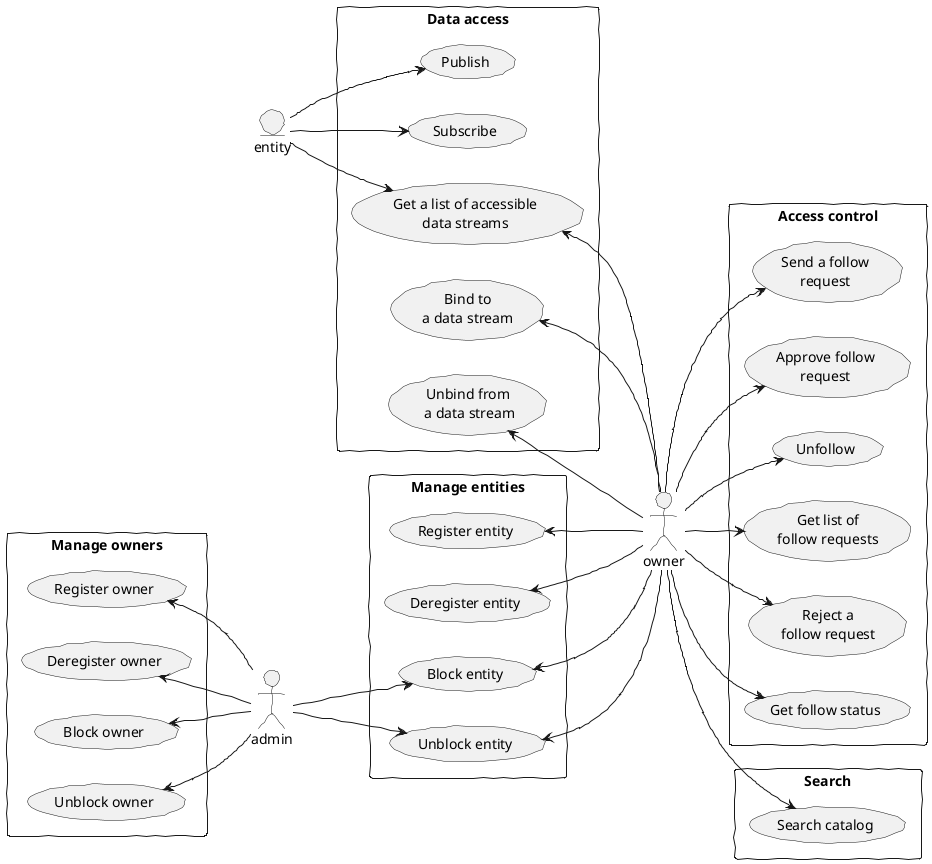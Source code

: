 @startuml
skinparam handwritten true
left to right direction

rectangle "Manage owners" {

	(Register owner)
	(Deregister owner)
	(Block owner)
	(Unblock owner)
}

rectangle "Manage entities" {

	(Register entity)
	(Deregister entity)
	(Block entity)
	(Unblock entity)
}

rectangle "Access control" {

	(Send a follow\nrequest)
	(Approve follow\nrequest)
	(Unfollow)
	(Get list of\nfollow requests)
	(Reject a\nfollow request)
	(Get follow status)
}

rectangle "Data access" {

	(Publish)
	(Subscribe)
	(Get a list of accessible\ndata streams)

	(Bind to\na data stream)
	(Unbind from\n a data stream)
}

rectangle "Search" {
	(Search catalog)
}


(Unblock owner) <-- admin
(Block owner) <-- admin
(Deregister owner) <-- admin
(Register owner) <-- admin

admin --> (Unblock entity)
admin --> (Block entity)

(Register entity) <-- owner
(Deregister entity) <-- owner
(Unblock entity) <-- owner
(Block entity) <-- owner


owner --> (Approve follow\nrequest)
owner --> (Send a follow\nrequest)
owner --> (Unfollow)

(Bind to\na data stream) <-- owner
(Unbind from\n a data stream) <-- owner
(Get a list of accessible\ndata streams) <-- owner

owner --> (Get list of\nfollow requests)
owner --> (Reject a\nfollow request)
owner --> (Get follow status)

owner --> (Search catalog)

entity entity

entity --> (Publish)
entity --> (Subscribe)
entity --> (Get a list of accessible\ndata streams)


@enduml
